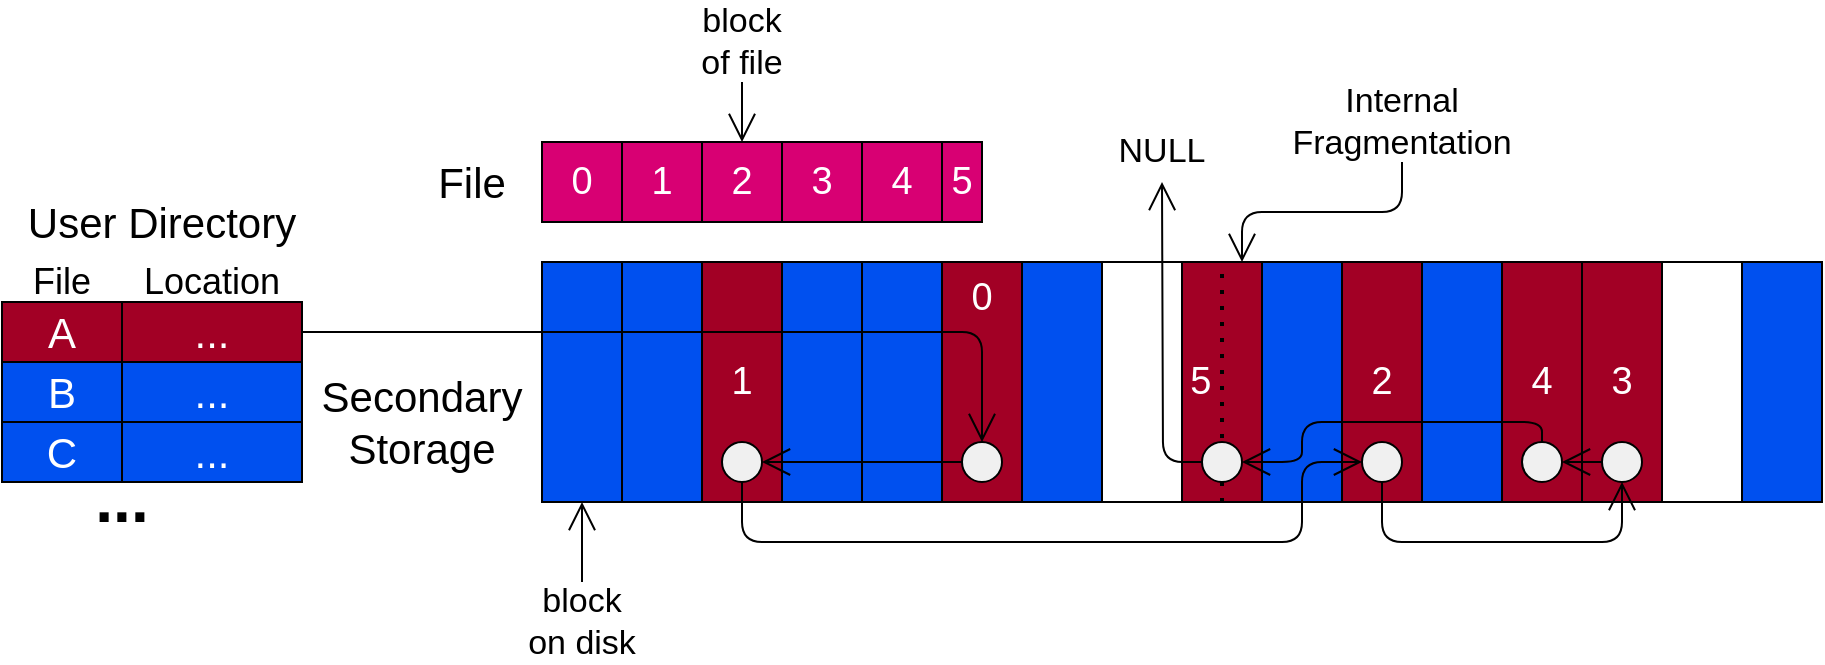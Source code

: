 <mxfile>
    <diagram id="awqpWuUulFxELDcF1v77" name="Page-1">
        <mxGraphModel dx="813" dy="1233" grid="1" gridSize="10" guides="1" tooltips="1" connect="1" arrows="1" fold="1" page="1" pageScale="1" pageWidth="850" pageHeight="1100" math="0" shadow="0">
            <root>
                <mxCell id="0"/>
                <mxCell id="1" parent="0"/>
                <mxCell id="56" value="0" style="rounded=0;whiteSpace=wrap;html=1;fillColor=#a20025;fontColor=#ffffff;fontSize=19;strokeColor=#000000;verticalAlign=top;" vertex="1" parent="1">
                    <mxGeometry x="480" y="140" width="40" height="120" as="geometry"/>
                </mxCell>
                <mxCell id="55" value="1" style="rounded=0;whiteSpace=wrap;html=1;fillColor=#a20025;fontColor=#ffffff;fontSize=19;strokeColor=#000000;" vertex="1" parent="1">
                    <mxGeometry x="360" y="140" width="40" height="120" as="geometry"/>
                </mxCell>
                <mxCell id="2" value="" style="rounded=0;whiteSpace=wrap;html=1;fillColor=#0050ef;strokeColor=#000000;" vertex="1" parent="1">
                    <mxGeometry x="280" y="140" width="40" height="120" as="geometry"/>
                </mxCell>
                <mxCell id="3" value="" style="rounded=0;whiteSpace=wrap;html=1;fillColor=#0050ef;fontColor=#ffffff;strokeColor=#000000;" vertex="1" parent="1">
                    <mxGeometry x="320" y="140" width="40" height="120" as="geometry"/>
                </mxCell>
                <mxCell id="5" value="" style="rounded=0;whiteSpace=wrap;html=1;fillColor=#0050ef;strokeColor=#000000;" vertex="1" parent="1">
                    <mxGeometry x="400" y="140" width="40" height="120" as="geometry"/>
                </mxCell>
                <mxCell id="6" value="" style="rounded=0;whiteSpace=wrap;html=1;fillColor=#0050ef;fontColor=#ffffff;strokeColor=#000000;" vertex="1" parent="1">
                    <mxGeometry x="440" y="140" width="40" height="120" as="geometry"/>
                </mxCell>
                <mxCell id="8" value="" style="rounded=0;whiteSpace=wrap;html=1;fillColor=#0050ef;fontColor=#ffffff;strokeColor=#000000;" vertex="1" parent="1">
                    <mxGeometry x="520" y="140" width="40" height="120" as="geometry"/>
                </mxCell>
                <mxCell id="9" value="" style="rounded=0;whiteSpace=wrap;html=1;strokeColor=#000000;" vertex="1" parent="1">
                    <mxGeometry x="560" y="140" width="40" height="120" as="geometry"/>
                </mxCell>
                <mxCell id="10" value="5&amp;nbsp; &amp;nbsp;&amp;nbsp;" style="rounded=0;whiteSpace=wrap;html=1;fillColor=#a20025;fontColor=#ffffff;strokeColor=#000000;fontSize=19;" vertex="1" parent="1">
                    <mxGeometry x="600" y="140" width="40" height="120" as="geometry"/>
                </mxCell>
                <mxCell id="11" value="" style="rounded=0;whiteSpace=wrap;html=1;fillColor=#0050ef;strokeColor=#000000;" vertex="1" parent="1">
                    <mxGeometry x="640" y="140" width="40" height="120" as="geometry"/>
                </mxCell>
                <mxCell id="12" value="2" style="rounded=0;whiteSpace=wrap;html=1;fillColor=#a20025;fontColor=#ffffff;fontSize=19;strokeColor=#000000;" vertex="1" parent="1">
                    <mxGeometry x="680" y="140" width="40" height="120" as="geometry"/>
                </mxCell>
                <mxCell id="13" value="" style="rounded=0;whiteSpace=wrap;html=1;fillColor=#0050ef;strokeColor=#000000;" vertex="1" parent="1">
                    <mxGeometry x="720" y="140" width="40" height="120" as="geometry"/>
                </mxCell>
                <mxCell id="14" value="4" style="rounded=0;whiteSpace=wrap;html=1;fillColor=#a20025;fontColor=#ffffff;fontSize=19;strokeColor=#000000;" vertex="1" parent="1">
                    <mxGeometry x="760" y="140" width="40" height="120" as="geometry"/>
                </mxCell>
                <mxCell id="15" value="3" style="rounded=0;whiteSpace=wrap;html=1;fillColor=#a20025;fontColor=#ffffff;fontSize=19;strokeColor=#000000;" vertex="1" parent="1">
                    <mxGeometry x="800" y="140" width="40" height="120" as="geometry"/>
                </mxCell>
                <mxCell id="16" value="" style="rounded=0;whiteSpace=wrap;html=1;strokeColor=#000000;" vertex="1" parent="1">
                    <mxGeometry x="840" y="140" width="40" height="120" as="geometry"/>
                </mxCell>
                <mxCell id="17" value="" style="rounded=0;whiteSpace=wrap;html=1;fillColor=#0050ef;strokeColor=#000000;" vertex="1" parent="1">
                    <mxGeometry x="880" y="140" width="40" height="120" as="geometry"/>
                </mxCell>
                <mxCell id="18" value="3" style="rounded=0;whiteSpace=wrap;html=1;fillColor=#d80073;fontColor=#ffffff;strokeColor=#000000;fontSize=19;" vertex="1" parent="1">
                    <mxGeometry x="400" y="80" width="40" height="40" as="geometry"/>
                </mxCell>
                <mxCell id="19" value="4" style="rounded=0;whiteSpace=wrap;html=1;fillColor=#d80073;fontColor=#ffffff;strokeColor=#000000;fontSize=19;" vertex="1" parent="1">
                    <mxGeometry x="440" y="80" width="40" height="40" as="geometry"/>
                </mxCell>
                <mxCell id="20" value="5" style="rounded=0;whiteSpace=wrap;html=1;fillColor=#d80073;fontColor=#ffffff;strokeColor=#000000;fontSize=19;" vertex="1" parent="1">
                    <mxGeometry x="480" y="80" width="20" height="40" as="geometry"/>
                </mxCell>
                <mxCell id="21" value="0" style="rounded=0;whiteSpace=wrap;html=1;fillColor=#d80073;fontColor=#ffffff;strokeColor=#000000;fontSize=19;" vertex="1" parent="1">
                    <mxGeometry x="280" y="80" width="40" height="40" as="geometry"/>
                </mxCell>
                <mxCell id="22" value="1" style="rounded=0;whiteSpace=wrap;html=1;fillColor=#d80073;fontColor=#ffffff;strokeColor=#000000;fontSize=19;" vertex="1" parent="1">
                    <mxGeometry x="320" y="80" width="40" height="40" as="geometry"/>
                </mxCell>
                <mxCell id="23" value="2" style="rounded=0;whiteSpace=wrap;html=1;fillColor=#d80073;fontColor=#ffffff;strokeColor=#000000;fontSize=19;" vertex="1" parent="1">
                    <mxGeometry x="360" y="80" width="40" height="40" as="geometry"/>
                </mxCell>
                <mxCell id="24" value="Secondary Storage" style="text;html=1;strokeColor=none;fillColor=none;align=center;verticalAlign=middle;whiteSpace=wrap;rounded=0;fontSize=21;" vertex="1" parent="1">
                    <mxGeometry x="170" y="210" width="100" height="20" as="geometry"/>
                </mxCell>
                <mxCell id="25" value="File" style="text;html=1;strokeColor=none;fillColor=none;align=center;verticalAlign=middle;whiteSpace=wrap;rounded=0;fontSize=21;" vertex="1" parent="1">
                    <mxGeometry x="220" y="90" width="50" height="20" as="geometry"/>
                </mxCell>
                <mxCell id="62" style="edgeStyle=orthogonalEdgeStyle;html=1;exitX=0.5;exitY=1;exitDx=0;exitDy=0;entryX=0.75;entryY=0;entryDx=0;entryDy=0;fontSize=19;endArrow=open;endFill=0;endSize=12;strokeColor=#000000;" edge="1" parent="1" source="28" target="10">
                    <mxGeometry relative="1" as="geometry"/>
                </mxCell>
                <mxCell id="28" value="Internal Fragmentation" style="text;html=1;strokeColor=none;fillColor=none;align=center;verticalAlign=middle;whiteSpace=wrap;rounded=0;fontSize=17;" vertex="1" parent="1">
                    <mxGeometry x="640" y="50" width="140" height="40" as="geometry"/>
                </mxCell>
                <mxCell id="63" style="edgeStyle=orthogonalEdgeStyle;html=1;exitX=0.5;exitY=0;exitDx=0;exitDy=0;entryX=0.5;entryY=1;entryDx=0;entryDy=0;fontSize=19;endArrow=open;endFill=0;endSize=12;strokeColor=#000000;" edge="1" parent="1" source="32" target="2">
                    <mxGeometry relative="1" as="geometry"/>
                </mxCell>
                <mxCell id="32" value="block on disk" style="text;html=1;strokeColor=none;fillColor=none;align=center;verticalAlign=middle;whiteSpace=wrap;rounded=0;fontSize=17;" vertex="1" parent="1">
                    <mxGeometry x="270" y="300" width="60" height="40" as="geometry"/>
                </mxCell>
                <mxCell id="33" style="edgeStyle=none;html=1;exitX=0.5;exitY=1;exitDx=0;exitDy=0;entryX=0.5;entryY=0;entryDx=0;entryDy=0;fontSize=21;endArrow=open;endFill=0;endSize=12;" edge="1" parent="1" source="34" target="23">
                    <mxGeometry relative="1" as="geometry"/>
                </mxCell>
                <mxCell id="34" value="block of file" style="text;html=1;strokeColor=none;fillColor=none;align=center;verticalAlign=middle;whiteSpace=wrap;rounded=0;fontSize=17;" vertex="1" parent="1">
                    <mxGeometry x="350" y="10" width="60" height="40" as="geometry"/>
                </mxCell>
                <mxCell id="40" value="" style="endArrow=none;dashed=1;html=1;dashPattern=1 3;strokeWidth=2;fontSize=19;endSize=12;entryX=0.5;entryY=0;entryDx=0;entryDy=0;exitX=0.5;exitY=1;exitDx=0;exitDy=0;strokeColor=#000000;" edge="1" parent="1" source="10" target="10">
                    <mxGeometry width="50" height="50" relative="1" as="geometry">
                        <mxPoint x="380" y="390" as="sourcePoint"/>
                        <mxPoint x="430" y="340" as="targetPoint"/>
                    </mxGeometry>
                </mxCell>
                <mxCell id="49" style="edgeStyle=orthogonalEdgeStyle;html=1;exitX=0.5;exitY=1;exitDx=0;exitDy=0;entryX=0;entryY=0.5;entryDx=0;entryDy=0;fontSize=19;endArrow=open;endFill=0;endSize=12;strokeColor=#000000;" edge="1" parent="1" source="42" target="44">
                    <mxGeometry relative="1" as="geometry">
                        <Array as="points">
                            <mxPoint x="380" y="280"/>
                            <mxPoint x="660" y="280"/>
                            <mxPoint x="660" y="240"/>
                        </Array>
                    </mxGeometry>
                </mxCell>
                <mxCell id="42" value="" style="ellipse;whiteSpace=wrap;html=1;aspect=fixed;fontSize=19;strokeColor=#000000;fillColor=#F0F0F0;" vertex="1" parent="1">
                    <mxGeometry x="370" y="230" width="20" height="20" as="geometry"/>
                </mxCell>
                <mxCell id="48" style="edgeStyle=orthogonalEdgeStyle;html=1;exitX=0;exitY=0.5;exitDx=0;exitDy=0;entryX=1;entryY=0.5;entryDx=0;entryDy=0;fontSize=19;endArrow=open;endFill=0;endSize=12;strokeColor=#000000;" edge="1" parent="1" source="43" target="42">
                    <mxGeometry relative="1" as="geometry"/>
                </mxCell>
                <mxCell id="43" value="" style="ellipse;whiteSpace=wrap;html=1;aspect=fixed;fontSize=19;strokeColor=#000000;fillColor=#F0F0F0;" vertex="1" parent="1">
                    <mxGeometry x="490" y="230" width="20" height="20" as="geometry"/>
                </mxCell>
                <mxCell id="52" style="edgeStyle=orthogonalEdgeStyle;html=1;exitX=0.5;exitY=1;exitDx=0;exitDy=0;entryX=0.5;entryY=1;entryDx=0;entryDy=0;fontSize=19;endArrow=open;endFill=0;endSize=12;strokeColor=#000000;" edge="1" parent="1" source="44" target="46">
                    <mxGeometry relative="1" as="geometry">
                        <Array as="points">
                            <mxPoint x="700" y="280"/>
                            <mxPoint x="820" y="280"/>
                        </Array>
                    </mxGeometry>
                </mxCell>
                <mxCell id="44" value="" style="ellipse;whiteSpace=wrap;html=1;aspect=fixed;fontSize=19;strokeColor=#000000;fillColor=#F0F0F0;" vertex="1" parent="1">
                    <mxGeometry x="690" y="230" width="20" height="20" as="geometry"/>
                </mxCell>
                <mxCell id="57" style="edgeStyle=orthogonalEdgeStyle;html=1;exitX=0;exitY=0.5;exitDx=0;exitDy=0;fontSize=19;endArrow=open;endFill=0;endSize=12;strokeColor=#000000;" edge="1" parent="1" source="45">
                    <mxGeometry relative="1" as="geometry">
                        <mxPoint x="590" y="100" as="targetPoint"/>
                    </mxGeometry>
                </mxCell>
                <mxCell id="45" value="" style="ellipse;whiteSpace=wrap;html=1;aspect=fixed;fontSize=19;strokeColor=#000000;fillColor=#F0F0F0;" vertex="1" parent="1">
                    <mxGeometry x="610" y="230" width="20" height="20" as="geometry"/>
                </mxCell>
                <mxCell id="53" style="edgeStyle=orthogonalEdgeStyle;html=1;exitX=0;exitY=0.5;exitDx=0;exitDy=0;entryX=1;entryY=0.5;entryDx=0;entryDy=0;fontSize=19;endArrow=open;endFill=0;endSize=12;strokeColor=#000000;" edge="1" parent="1" source="46" target="47">
                    <mxGeometry relative="1" as="geometry"/>
                </mxCell>
                <mxCell id="46" value="" style="ellipse;whiteSpace=wrap;html=1;aspect=fixed;fontSize=19;strokeColor=#000000;fillColor=#F0F0F0;" vertex="1" parent="1">
                    <mxGeometry x="810" y="230" width="20" height="20" as="geometry"/>
                </mxCell>
                <mxCell id="54" style="edgeStyle=orthogonalEdgeStyle;html=1;exitX=0.5;exitY=0;exitDx=0;exitDy=0;entryX=1;entryY=0.5;entryDx=0;entryDy=0;fontSize=19;endArrow=open;endFill=0;endSize=12;strokeColor=#000000;" edge="1" parent="1" source="47" target="45">
                    <mxGeometry relative="1" as="geometry">
                        <Array as="points">
                            <mxPoint x="780" y="220"/>
                            <mxPoint x="660" y="220"/>
                            <mxPoint x="660" y="240"/>
                        </Array>
                    </mxGeometry>
                </mxCell>
                <mxCell id="47" value="" style="ellipse;whiteSpace=wrap;html=1;aspect=fixed;fontSize=19;strokeColor=#000000;fillColor=#F0F0F0;" vertex="1" parent="1">
                    <mxGeometry x="770" y="230" width="20" height="20" as="geometry"/>
                </mxCell>
                <mxCell id="58" value="NULL" style="text;html=1;strokeColor=none;fillColor=none;align=center;verticalAlign=middle;whiteSpace=wrap;rounded=0;fontSize=17;" vertex="1" parent="1">
                    <mxGeometry x="560" y="70" width="60" height="30" as="geometry"/>
                </mxCell>
                <mxCell id="64" value="A" style="rounded=0;whiteSpace=wrap;html=1;fontSize=21;fillColor=#a20025;fontColor=#ffffff;strokeColor=#000000;" vertex="1" parent="1">
                    <mxGeometry x="10" y="160" width="60" height="30" as="geometry"/>
                </mxCell>
                <mxCell id="74" style="edgeStyle=orthogonalEdgeStyle;html=1;exitX=1;exitY=0.5;exitDx=0;exitDy=0;entryX=0.5;entryY=0;entryDx=0;entryDy=0;fontSize=19;endArrow=open;endFill=0;endSize=12;strokeColor=#000000;" edge="1" parent="1" source="65" target="43">
                    <mxGeometry relative="1" as="geometry"/>
                </mxCell>
                <mxCell id="65" value="..." style="rounded=0;whiteSpace=wrap;html=1;fontSize=21;fillColor=#a20025;fontColor=#ffffff;strokeColor=#000000;" vertex="1" parent="1">
                    <mxGeometry x="70" y="160" width="90" height="30" as="geometry"/>
                </mxCell>
                <mxCell id="66" value="B" style="rounded=0;whiteSpace=wrap;html=1;fontSize=21;fillColor=#0050ef;fontColor=#ffffff;strokeColor=#000000;" vertex="1" parent="1">
                    <mxGeometry x="10" y="190" width="60" height="30" as="geometry"/>
                </mxCell>
                <mxCell id="67" value="..." style="rounded=0;whiteSpace=wrap;html=1;fontSize=21;fillColor=#0050ef;fontColor=#ffffff;strokeColor=#000000;" vertex="1" parent="1">
                    <mxGeometry x="70" y="190" width="90" height="30" as="geometry"/>
                </mxCell>
                <mxCell id="68" value="C" style="rounded=0;whiteSpace=wrap;html=1;fontSize=21;fillColor=#0050ef;fontColor=#ffffff;strokeColor=#000000;" vertex="1" parent="1">
                    <mxGeometry x="10" y="220" width="60" height="30" as="geometry"/>
                </mxCell>
                <mxCell id="69" value="..." style="rounded=0;whiteSpace=wrap;html=1;fontSize=21;fillColor=#0050ef;fontColor=#ffffff;strokeColor=#000000;" vertex="1" parent="1">
                    <mxGeometry x="70" y="220" width="90" height="30" as="geometry"/>
                </mxCell>
                <mxCell id="70" value="..." style="text;html=1;strokeColor=none;fillColor=none;align=center;verticalAlign=bottom;whiteSpace=wrap;rounded=0;fontSize=32;fontStyle=1" vertex="1" parent="1">
                    <mxGeometry x="50" y="260" width="40" height="20" as="geometry"/>
                </mxCell>
                <mxCell id="71" value="File" style="text;html=1;strokeColor=none;fillColor=none;align=center;verticalAlign=middle;whiteSpace=wrap;rounded=0;fontSize=18;" vertex="1" parent="1">
                    <mxGeometry x="20" y="140" width="40" height="20" as="geometry"/>
                </mxCell>
                <mxCell id="72" value="Location" style="text;html=1;strokeColor=none;fillColor=none;align=center;verticalAlign=middle;whiteSpace=wrap;rounded=0;fontSize=18;" vertex="1" parent="1">
                    <mxGeometry x="70" y="140" width="90" height="20" as="geometry"/>
                </mxCell>
                <mxCell id="73" value="User Directory" style="text;html=1;strokeColor=none;fillColor=none;align=center;verticalAlign=middle;whiteSpace=wrap;rounded=0;fontSize=21;" vertex="1" parent="1">
                    <mxGeometry x="20" y="110" width="140" height="20" as="geometry"/>
                </mxCell>
            </root>
        </mxGraphModel>
    </diagram>
</mxfile>